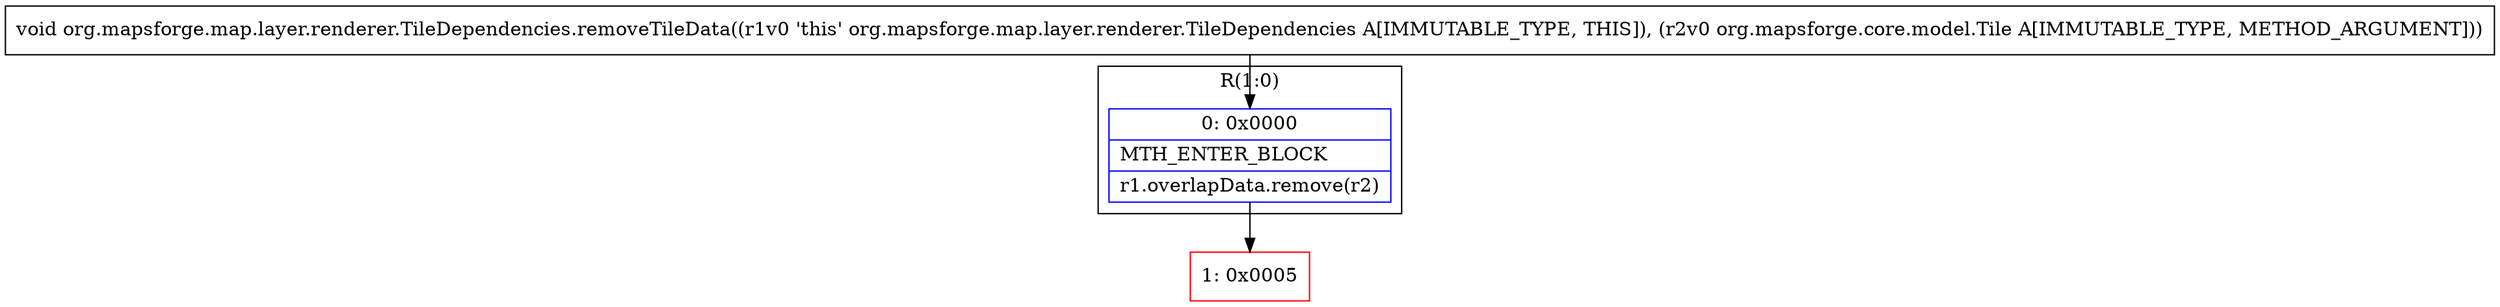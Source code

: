 digraph "CFG fororg.mapsforge.map.layer.renderer.TileDependencies.removeTileData(Lorg\/mapsforge\/core\/model\/Tile;)V" {
subgraph cluster_Region_469821680 {
label = "R(1:0)";
node [shape=record,color=blue];
Node_0 [shape=record,label="{0\:\ 0x0000|MTH_ENTER_BLOCK\l|r1.overlapData.remove(r2)\l}"];
}
Node_1 [shape=record,color=red,label="{1\:\ 0x0005}"];
MethodNode[shape=record,label="{void org.mapsforge.map.layer.renderer.TileDependencies.removeTileData((r1v0 'this' org.mapsforge.map.layer.renderer.TileDependencies A[IMMUTABLE_TYPE, THIS]), (r2v0 org.mapsforge.core.model.Tile A[IMMUTABLE_TYPE, METHOD_ARGUMENT])) }"];
MethodNode -> Node_0;
Node_0 -> Node_1;
}

